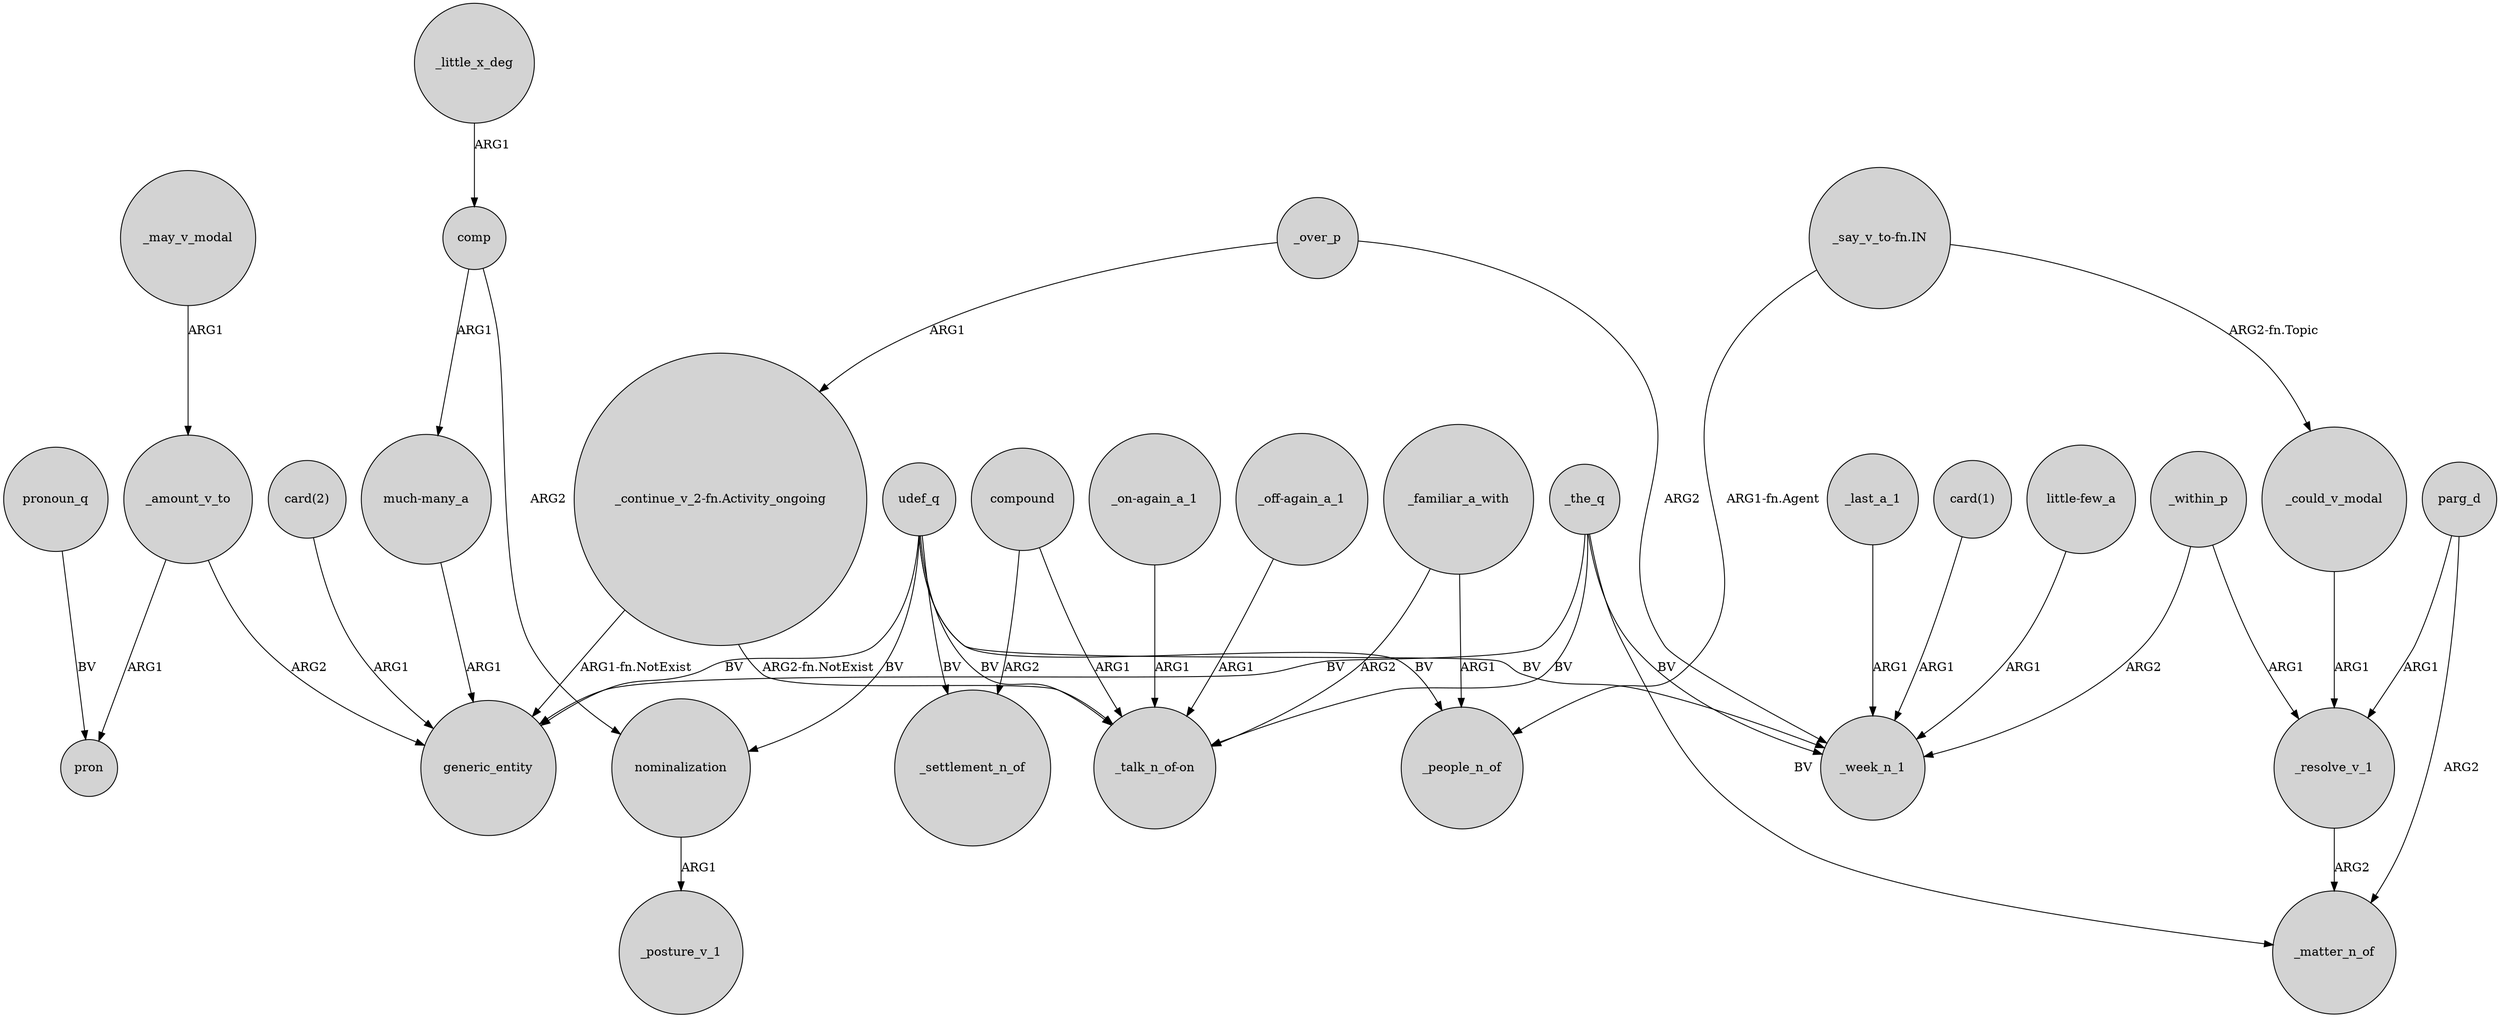 digraph {
	node [shape=circle style=filled]
	_the_q -> generic_entity [label=BV]
	_little_x_deg -> comp [label=ARG1]
	_familiar_a_with -> "_talk_n_of-on" [label=ARG2]
	udef_q -> generic_entity [label=BV]
	_may_v_modal -> _amount_v_to [label=ARG1]
	parg_d -> _matter_n_of [label=ARG2]
	nominalization -> _posture_v_1 [label=ARG1]
	"much-many_a" -> generic_entity [label=ARG1]
	_familiar_a_with -> _people_n_of [label=ARG1]
	"_continue_v_2-fn.Activity_ongoing" -> "_talk_n_of-on" [label="ARG2-fn.NotExist"]
	"little-few_a" -> _week_n_1 [label=ARG1]
	_over_p -> _week_n_1 [label=ARG2]
	compound -> "_talk_n_of-on" [label=ARG1]
	_the_q -> _matter_n_of [label=BV]
	_the_q -> "_talk_n_of-on" [label=BV]
	_amount_v_to -> generic_entity [label=ARG2]
	compound -> _settlement_n_of [label=ARG2]
	pronoun_q -> pron [label=BV]
	udef_q -> _people_n_of [label=BV]
	"_say_v_to-fn.IN" -> _people_n_of [label="ARG1-fn.Agent"]
	_amount_v_to -> pron [label=ARG1]
	"_off-again_a_1" -> "_talk_n_of-on" [label=ARG1]
	comp -> "much-many_a" [label=ARG1]
	_over_p -> "_continue_v_2-fn.Activity_ongoing" [label=ARG1]
	udef_q -> "_talk_n_of-on" [label=BV]
	udef_q -> _week_n_1 [label=BV]
	_the_q -> _week_n_1 [label=BV]
	_last_a_1 -> _week_n_1 [label=ARG1]
	_within_p -> _resolve_v_1 [label=ARG1]
	"_on-again_a_1" -> "_talk_n_of-on" [label=ARG1]
	udef_q -> nominalization [label=BV]
	_could_v_modal -> _resolve_v_1 [label=ARG1]
	udef_q -> _settlement_n_of [label=BV]
	comp -> nominalization [label=ARG2]
	parg_d -> _resolve_v_1 [label=ARG1]
	"_say_v_to-fn.IN" -> _could_v_modal [label="ARG2-fn.Topic"]
	"card(1)" -> _week_n_1 [label=ARG1]
	"card(2)" -> generic_entity [label=ARG1]
	_within_p -> _week_n_1 [label=ARG2]
	_resolve_v_1 -> _matter_n_of [label=ARG2]
	"_continue_v_2-fn.Activity_ongoing" -> generic_entity [label="ARG1-fn.NotExist"]
}
